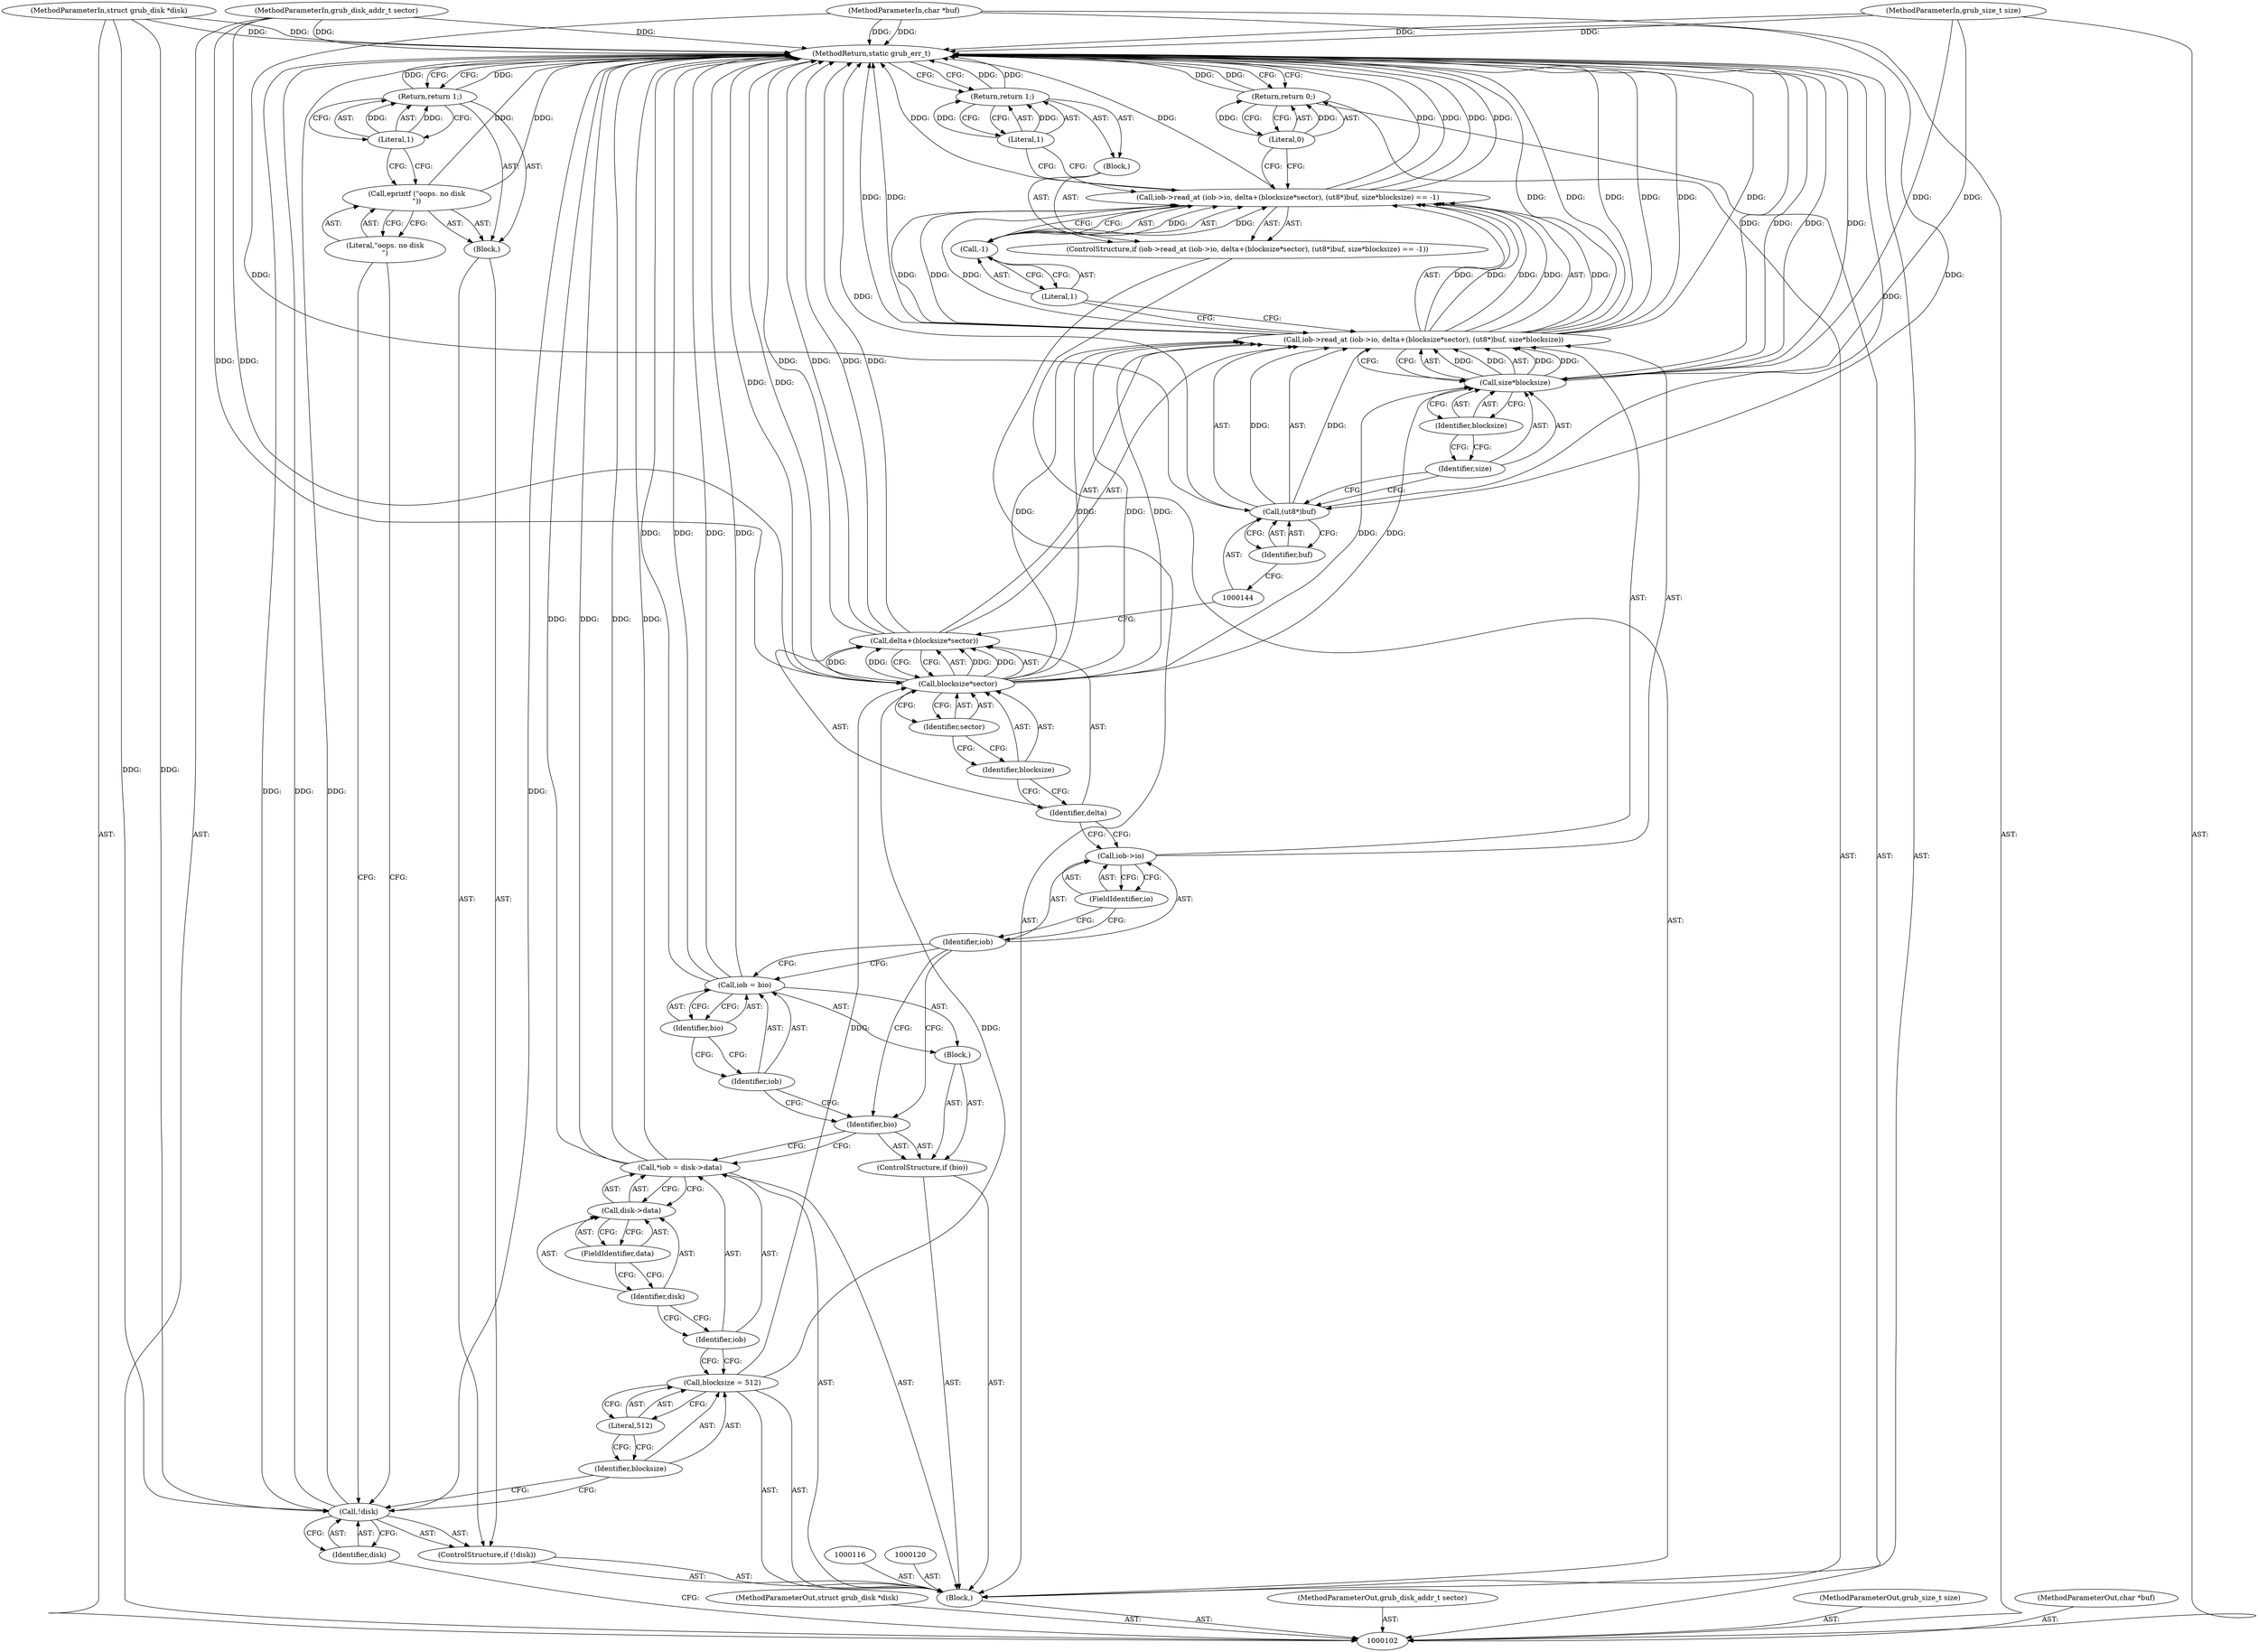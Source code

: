 digraph "0_radare2_65000a7fd9eea62359e6d6714f17b94a99a82edd_4" {
"1000156" [label="(MethodReturn,static grub_err_t)"];
"1000107" [label="(Block,)"];
"1000103" [label="(MethodParameterIn,struct grub_disk *disk)"];
"1000217" [label="(MethodParameterOut,struct grub_disk *disk)"];
"1000104" [label="(MethodParameterIn,grub_disk_addr_t sector)"];
"1000218" [label="(MethodParameterOut,grub_disk_addr_t sector)"];
"1000105" [label="(MethodParameterIn,grub_size_t size)"];
"1000219" [label="(MethodParameterOut,grub_size_t size)"];
"1000106" [label="(MethodParameterIn,char *buf)"];
"1000220" [label="(MethodParameterOut,char *buf)"];
"1000132" [label="(ControlStructure,if (iob->read_at (iob->io, delta+(blocksize*sector), (ut8*)buf, size*blocksize) == -1))"];
"1000135" [label="(Call,iob->io)"];
"1000136" [label="(Identifier,iob)"];
"1000137" [label="(FieldIdentifier,io)"];
"1000138" [label="(Call,delta+(blocksize*sector))"];
"1000139" [label="(Identifier,delta)"];
"1000140" [label="(Call,blocksize*sector)"];
"1000141" [label="(Identifier,blocksize)"];
"1000142" [label="(Identifier,sector)"];
"1000133" [label="(Call,iob->read_at (iob->io, delta+(blocksize*sector), (ut8*)buf, size*blocksize) == -1)"];
"1000134" [label="(Call,iob->read_at (iob->io, delta+(blocksize*sector), (ut8*)buf, size*blocksize))"];
"1000143" [label="(Call,(ut8*)buf)"];
"1000145" [label="(Identifier,buf)"];
"1000146" [label="(Call,size*blocksize)"];
"1000147" [label="(Identifier,size)"];
"1000148" [label="(Identifier,blocksize)"];
"1000149" [label="(Call,-1)"];
"1000150" [label="(Literal,1)"];
"1000151" [label="(Block,)"];
"1000152" [label="(Return,return 1;)"];
"1000153" [label="(Literal,1)"];
"1000154" [label="(Return,return 0;)"];
"1000155" [label="(Literal,0)"];
"1000108" [label="(ControlStructure,if (!disk))"];
"1000111" [label="(Block,)"];
"1000109" [label="(Call,!disk)"];
"1000110" [label="(Identifier,disk)"];
"1000113" [label="(Literal,\"oops. no disk\n\")"];
"1000112" [label="(Call,eprintf (\"oops. no disk\n\"))"];
"1000114" [label="(Return,return 1;)"];
"1000115" [label="(Literal,1)"];
"1000117" [label="(Call,blocksize = 512)"];
"1000118" [label="(Identifier,blocksize)"];
"1000119" [label="(Literal,512)"];
"1000122" [label="(Identifier,iob)"];
"1000123" [label="(Call,disk->data)"];
"1000124" [label="(Identifier,disk)"];
"1000125" [label="(FieldIdentifier,data)"];
"1000121" [label="(Call,*iob = disk->data)"];
"1000126" [label="(ControlStructure,if (bio))"];
"1000128" [label="(Block,)"];
"1000127" [label="(Identifier,bio)"];
"1000129" [label="(Call,iob = bio)"];
"1000130" [label="(Identifier,iob)"];
"1000131" [label="(Identifier,bio)"];
"1000156" -> "1000102"  [label="AST: "];
"1000156" -> "1000114"  [label="CFG: "];
"1000156" -> "1000152"  [label="CFG: "];
"1000156" -> "1000154"  [label="CFG: "];
"1000152" -> "1000156"  [label="DDG: "];
"1000129" -> "1000156"  [label="DDG: "];
"1000129" -> "1000156"  [label="DDG: "];
"1000140" -> "1000156"  [label="DDG: "];
"1000104" -> "1000156"  [label="DDG: "];
"1000105" -> "1000156"  [label="DDG: "];
"1000138" -> "1000156"  [label="DDG: "];
"1000138" -> "1000156"  [label="DDG: "];
"1000134" -> "1000156"  [label="DDG: "];
"1000134" -> "1000156"  [label="DDG: "];
"1000134" -> "1000156"  [label="DDG: "];
"1000134" -> "1000156"  [label="DDG: "];
"1000146" -> "1000156"  [label="DDG: "];
"1000146" -> "1000156"  [label="DDG: "];
"1000121" -> "1000156"  [label="DDG: "];
"1000121" -> "1000156"  [label="DDG: "];
"1000103" -> "1000156"  [label="DDG: "];
"1000133" -> "1000156"  [label="DDG: "];
"1000133" -> "1000156"  [label="DDG: "];
"1000133" -> "1000156"  [label="DDG: "];
"1000112" -> "1000156"  [label="DDG: "];
"1000109" -> "1000156"  [label="DDG: "];
"1000109" -> "1000156"  [label="DDG: "];
"1000143" -> "1000156"  [label="DDG: "];
"1000106" -> "1000156"  [label="DDG: "];
"1000114" -> "1000156"  [label="DDG: "];
"1000154" -> "1000156"  [label="DDG: "];
"1000107" -> "1000102"  [label="AST: "];
"1000108" -> "1000107"  [label="AST: "];
"1000116" -> "1000107"  [label="AST: "];
"1000117" -> "1000107"  [label="AST: "];
"1000120" -> "1000107"  [label="AST: "];
"1000121" -> "1000107"  [label="AST: "];
"1000126" -> "1000107"  [label="AST: "];
"1000132" -> "1000107"  [label="AST: "];
"1000154" -> "1000107"  [label="AST: "];
"1000103" -> "1000102"  [label="AST: "];
"1000103" -> "1000156"  [label="DDG: "];
"1000103" -> "1000109"  [label="DDG: "];
"1000217" -> "1000102"  [label="AST: "];
"1000104" -> "1000102"  [label="AST: "];
"1000104" -> "1000156"  [label="DDG: "];
"1000104" -> "1000140"  [label="DDG: "];
"1000218" -> "1000102"  [label="AST: "];
"1000105" -> "1000102"  [label="AST: "];
"1000105" -> "1000156"  [label="DDG: "];
"1000105" -> "1000146"  [label="DDG: "];
"1000219" -> "1000102"  [label="AST: "];
"1000106" -> "1000102"  [label="AST: "];
"1000106" -> "1000156"  [label="DDG: "];
"1000106" -> "1000143"  [label="DDG: "];
"1000220" -> "1000102"  [label="AST: "];
"1000132" -> "1000107"  [label="AST: "];
"1000133" -> "1000132"  [label="AST: "];
"1000151" -> "1000132"  [label="AST: "];
"1000135" -> "1000134"  [label="AST: "];
"1000135" -> "1000137"  [label="CFG: "];
"1000136" -> "1000135"  [label="AST: "];
"1000137" -> "1000135"  [label="AST: "];
"1000139" -> "1000135"  [label="CFG: "];
"1000136" -> "1000135"  [label="AST: "];
"1000136" -> "1000129"  [label="CFG: "];
"1000136" -> "1000127"  [label="CFG: "];
"1000137" -> "1000136"  [label="CFG: "];
"1000137" -> "1000135"  [label="AST: "];
"1000137" -> "1000136"  [label="CFG: "];
"1000135" -> "1000137"  [label="CFG: "];
"1000138" -> "1000134"  [label="AST: "];
"1000138" -> "1000140"  [label="CFG: "];
"1000139" -> "1000138"  [label="AST: "];
"1000140" -> "1000138"  [label="AST: "];
"1000144" -> "1000138"  [label="CFG: "];
"1000138" -> "1000156"  [label="DDG: "];
"1000138" -> "1000156"  [label="DDG: "];
"1000140" -> "1000138"  [label="DDG: "];
"1000140" -> "1000138"  [label="DDG: "];
"1000139" -> "1000138"  [label="AST: "];
"1000139" -> "1000135"  [label="CFG: "];
"1000141" -> "1000139"  [label="CFG: "];
"1000140" -> "1000138"  [label="AST: "];
"1000140" -> "1000142"  [label="CFG: "];
"1000141" -> "1000140"  [label="AST: "];
"1000142" -> "1000140"  [label="AST: "];
"1000138" -> "1000140"  [label="CFG: "];
"1000140" -> "1000156"  [label="DDG: "];
"1000140" -> "1000134"  [label="DDG: "];
"1000140" -> "1000134"  [label="DDG: "];
"1000140" -> "1000138"  [label="DDG: "];
"1000140" -> "1000138"  [label="DDG: "];
"1000117" -> "1000140"  [label="DDG: "];
"1000104" -> "1000140"  [label="DDG: "];
"1000140" -> "1000146"  [label="DDG: "];
"1000141" -> "1000140"  [label="AST: "];
"1000141" -> "1000139"  [label="CFG: "];
"1000142" -> "1000141"  [label="CFG: "];
"1000142" -> "1000140"  [label="AST: "];
"1000142" -> "1000141"  [label="CFG: "];
"1000140" -> "1000142"  [label="CFG: "];
"1000133" -> "1000132"  [label="AST: "];
"1000133" -> "1000149"  [label="CFG: "];
"1000134" -> "1000133"  [label="AST: "];
"1000149" -> "1000133"  [label="AST: "];
"1000153" -> "1000133"  [label="CFG: "];
"1000155" -> "1000133"  [label="CFG: "];
"1000133" -> "1000156"  [label="DDG: "];
"1000133" -> "1000156"  [label="DDG: "];
"1000133" -> "1000156"  [label="DDG: "];
"1000134" -> "1000133"  [label="DDG: "];
"1000134" -> "1000133"  [label="DDG: "];
"1000134" -> "1000133"  [label="DDG: "];
"1000134" -> "1000133"  [label="DDG: "];
"1000149" -> "1000133"  [label="DDG: "];
"1000134" -> "1000133"  [label="AST: "];
"1000134" -> "1000146"  [label="CFG: "];
"1000135" -> "1000134"  [label="AST: "];
"1000138" -> "1000134"  [label="AST: "];
"1000143" -> "1000134"  [label="AST: "];
"1000146" -> "1000134"  [label="AST: "];
"1000150" -> "1000134"  [label="CFG: "];
"1000134" -> "1000156"  [label="DDG: "];
"1000134" -> "1000156"  [label="DDG: "];
"1000134" -> "1000156"  [label="DDG: "];
"1000134" -> "1000156"  [label="DDG: "];
"1000134" -> "1000133"  [label="DDG: "];
"1000134" -> "1000133"  [label="DDG: "];
"1000134" -> "1000133"  [label="DDG: "];
"1000134" -> "1000133"  [label="DDG: "];
"1000140" -> "1000134"  [label="DDG: "];
"1000140" -> "1000134"  [label="DDG: "];
"1000143" -> "1000134"  [label="DDG: "];
"1000146" -> "1000134"  [label="DDG: "];
"1000146" -> "1000134"  [label="DDG: "];
"1000143" -> "1000134"  [label="AST: "];
"1000143" -> "1000145"  [label="CFG: "];
"1000144" -> "1000143"  [label="AST: "];
"1000145" -> "1000143"  [label="AST: "];
"1000147" -> "1000143"  [label="CFG: "];
"1000143" -> "1000156"  [label="DDG: "];
"1000143" -> "1000134"  [label="DDG: "];
"1000106" -> "1000143"  [label="DDG: "];
"1000145" -> "1000143"  [label="AST: "];
"1000145" -> "1000144"  [label="CFG: "];
"1000143" -> "1000145"  [label="CFG: "];
"1000146" -> "1000134"  [label="AST: "];
"1000146" -> "1000148"  [label="CFG: "];
"1000147" -> "1000146"  [label="AST: "];
"1000148" -> "1000146"  [label="AST: "];
"1000134" -> "1000146"  [label="CFG: "];
"1000146" -> "1000156"  [label="DDG: "];
"1000146" -> "1000156"  [label="DDG: "];
"1000146" -> "1000134"  [label="DDG: "];
"1000146" -> "1000134"  [label="DDG: "];
"1000105" -> "1000146"  [label="DDG: "];
"1000140" -> "1000146"  [label="DDG: "];
"1000147" -> "1000146"  [label="AST: "];
"1000147" -> "1000143"  [label="CFG: "];
"1000148" -> "1000147"  [label="CFG: "];
"1000148" -> "1000146"  [label="AST: "];
"1000148" -> "1000147"  [label="CFG: "];
"1000146" -> "1000148"  [label="CFG: "];
"1000149" -> "1000133"  [label="AST: "];
"1000149" -> "1000150"  [label="CFG: "];
"1000150" -> "1000149"  [label="AST: "];
"1000133" -> "1000149"  [label="CFG: "];
"1000149" -> "1000133"  [label="DDG: "];
"1000150" -> "1000149"  [label="AST: "];
"1000150" -> "1000134"  [label="CFG: "];
"1000149" -> "1000150"  [label="CFG: "];
"1000151" -> "1000132"  [label="AST: "];
"1000152" -> "1000151"  [label="AST: "];
"1000152" -> "1000151"  [label="AST: "];
"1000152" -> "1000153"  [label="CFG: "];
"1000153" -> "1000152"  [label="AST: "];
"1000156" -> "1000152"  [label="CFG: "];
"1000152" -> "1000156"  [label="DDG: "];
"1000153" -> "1000152"  [label="DDG: "];
"1000153" -> "1000152"  [label="AST: "];
"1000153" -> "1000133"  [label="CFG: "];
"1000152" -> "1000153"  [label="CFG: "];
"1000153" -> "1000152"  [label="DDG: "];
"1000154" -> "1000107"  [label="AST: "];
"1000154" -> "1000155"  [label="CFG: "];
"1000155" -> "1000154"  [label="AST: "];
"1000156" -> "1000154"  [label="CFG: "];
"1000154" -> "1000156"  [label="DDG: "];
"1000155" -> "1000154"  [label="DDG: "];
"1000155" -> "1000154"  [label="AST: "];
"1000155" -> "1000133"  [label="CFG: "];
"1000154" -> "1000155"  [label="CFG: "];
"1000155" -> "1000154"  [label="DDG: "];
"1000108" -> "1000107"  [label="AST: "];
"1000109" -> "1000108"  [label="AST: "];
"1000111" -> "1000108"  [label="AST: "];
"1000111" -> "1000108"  [label="AST: "];
"1000112" -> "1000111"  [label="AST: "];
"1000114" -> "1000111"  [label="AST: "];
"1000109" -> "1000108"  [label="AST: "];
"1000109" -> "1000110"  [label="CFG: "];
"1000110" -> "1000109"  [label="AST: "];
"1000113" -> "1000109"  [label="CFG: "];
"1000118" -> "1000109"  [label="CFG: "];
"1000109" -> "1000156"  [label="DDG: "];
"1000109" -> "1000156"  [label="DDG: "];
"1000103" -> "1000109"  [label="DDG: "];
"1000110" -> "1000109"  [label="AST: "];
"1000110" -> "1000102"  [label="CFG: "];
"1000109" -> "1000110"  [label="CFG: "];
"1000113" -> "1000112"  [label="AST: "];
"1000113" -> "1000109"  [label="CFG: "];
"1000112" -> "1000113"  [label="CFG: "];
"1000112" -> "1000111"  [label="AST: "];
"1000112" -> "1000113"  [label="CFG: "];
"1000113" -> "1000112"  [label="AST: "];
"1000115" -> "1000112"  [label="CFG: "];
"1000112" -> "1000156"  [label="DDG: "];
"1000114" -> "1000111"  [label="AST: "];
"1000114" -> "1000115"  [label="CFG: "];
"1000115" -> "1000114"  [label="AST: "];
"1000156" -> "1000114"  [label="CFG: "];
"1000114" -> "1000156"  [label="DDG: "];
"1000115" -> "1000114"  [label="DDG: "];
"1000115" -> "1000114"  [label="AST: "];
"1000115" -> "1000112"  [label="CFG: "];
"1000114" -> "1000115"  [label="CFG: "];
"1000115" -> "1000114"  [label="DDG: "];
"1000117" -> "1000107"  [label="AST: "];
"1000117" -> "1000119"  [label="CFG: "];
"1000118" -> "1000117"  [label="AST: "];
"1000119" -> "1000117"  [label="AST: "];
"1000122" -> "1000117"  [label="CFG: "];
"1000117" -> "1000140"  [label="DDG: "];
"1000118" -> "1000117"  [label="AST: "];
"1000118" -> "1000109"  [label="CFG: "];
"1000119" -> "1000118"  [label="CFG: "];
"1000119" -> "1000117"  [label="AST: "];
"1000119" -> "1000118"  [label="CFG: "];
"1000117" -> "1000119"  [label="CFG: "];
"1000122" -> "1000121"  [label="AST: "];
"1000122" -> "1000117"  [label="CFG: "];
"1000124" -> "1000122"  [label="CFG: "];
"1000123" -> "1000121"  [label="AST: "];
"1000123" -> "1000125"  [label="CFG: "];
"1000124" -> "1000123"  [label="AST: "];
"1000125" -> "1000123"  [label="AST: "];
"1000121" -> "1000123"  [label="CFG: "];
"1000124" -> "1000123"  [label="AST: "];
"1000124" -> "1000122"  [label="CFG: "];
"1000125" -> "1000124"  [label="CFG: "];
"1000125" -> "1000123"  [label="AST: "];
"1000125" -> "1000124"  [label="CFG: "];
"1000123" -> "1000125"  [label="CFG: "];
"1000121" -> "1000107"  [label="AST: "];
"1000121" -> "1000123"  [label="CFG: "];
"1000122" -> "1000121"  [label="AST: "];
"1000123" -> "1000121"  [label="AST: "];
"1000127" -> "1000121"  [label="CFG: "];
"1000121" -> "1000156"  [label="DDG: "];
"1000121" -> "1000156"  [label="DDG: "];
"1000126" -> "1000107"  [label="AST: "];
"1000127" -> "1000126"  [label="AST: "];
"1000128" -> "1000126"  [label="AST: "];
"1000128" -> "1000126"  [label="AST: "];
"1000129" -> "1000128"  [label="AST: "];
"1000127" -> "1000126"  [label="AST: "];
"1000127" -> "1000121"  [label="CFG: "];
"1000130" -> "1000127"  [label="CFG: "];
"1000136" -> "1000127"  [label="CFG: "];
"1000129" -> "1000128"  [label="AST: "];
"1000129" -> "1000131"  [label="CFG: "];
"1000130" -> "1000129"  [label="AST: "];
"1000131" -> "1000129"  [label="AST: "];
"1000136" -> "1000129"  [label="CFG: "];
"1000129" -> "1000156"  [label="DDG: "];
"1000129" -> "1000156"  [label="DDG: "];
"1000130" -> "1000129"  [label="AST: "];
"1000130" -> "1000127"  [label="CFG: "];
"1000131" -> "1000130"  [label="CFG: "];
"1000131" -> "1000129"  [label="AST: "];
"1000131" -> "1000130"  [label="CFG: "];
"1000129" -> "1000131"  [label="CFG: "];
}
